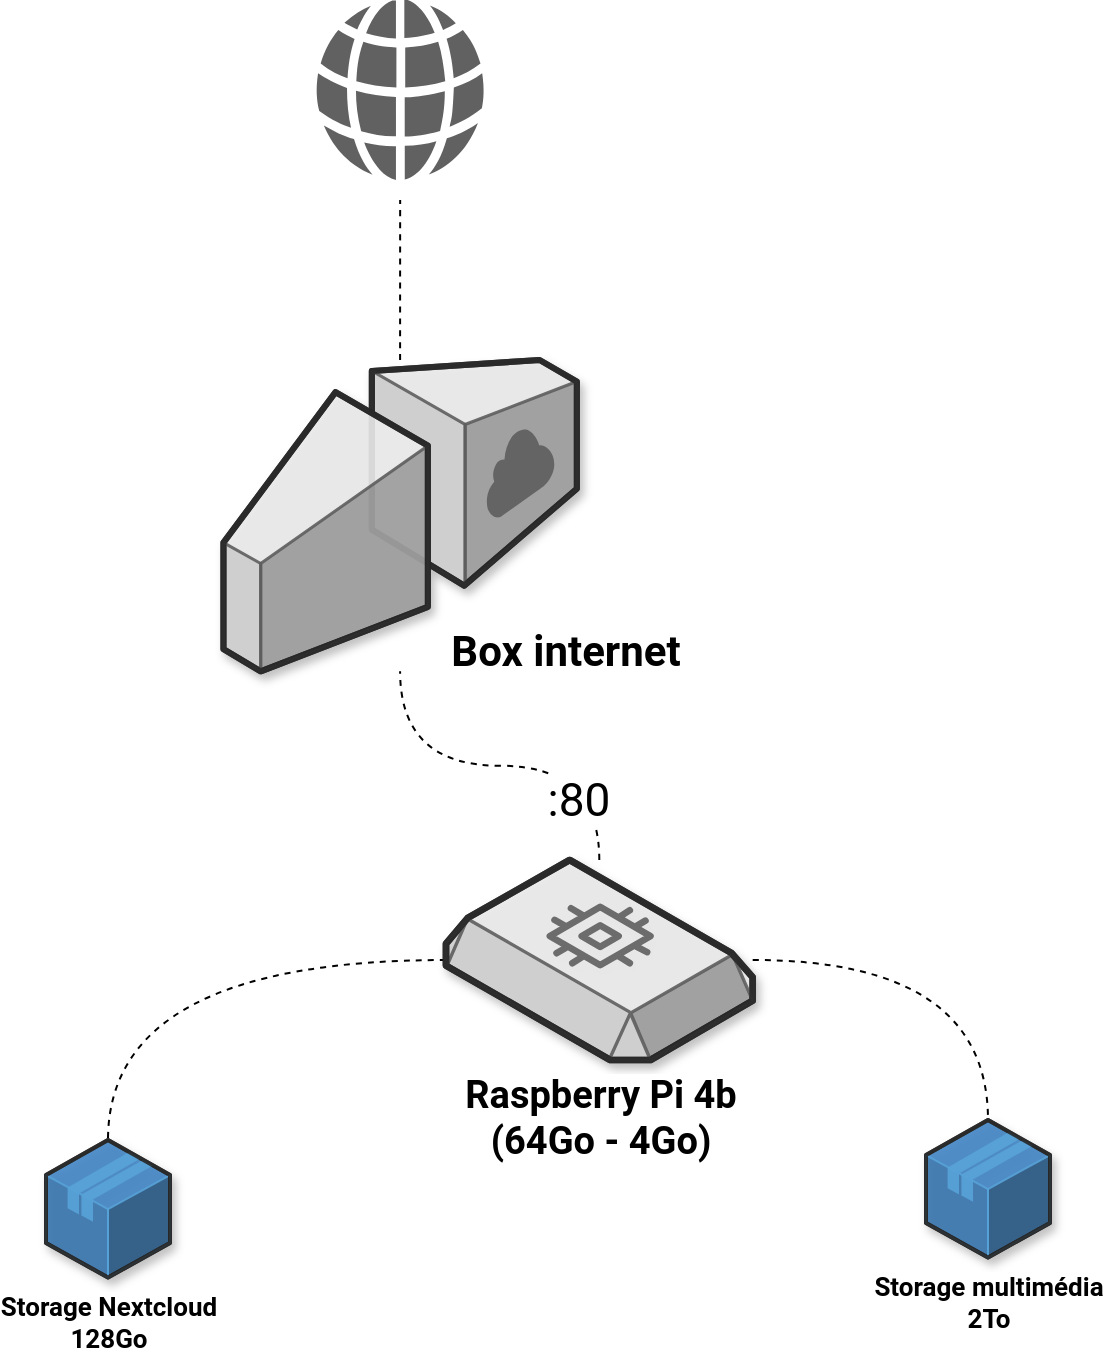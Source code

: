 <mxfile version="14.1.3" type="github" pages="3">
  <diagram id="dey2-_UVM89Uw2qqdMOH" name="Hardware">
    <mxGraphModel dx="1886" dy="874" grid="1" gridSize="10" guides="1" tooltips="1" connect="1" arrows="1" fold="1" page="1" pageScale="1" pageWidth="827" pageHeight="1169" math="0" shadow="0" extFonts="Roboto^https://fonts.googleapis.com/css?family=Roboto">
      <root>
        <mxCell id="Rhs4_uoNjugDsGz7mm6r-0" />
        <mxCell id="Rhs4_uoNjugDsGz7mm6r-1" parent="Rhs4_uoNjugDsGz7mm6r-0" />
        <mxCell id="Rhs4_uoNjugDsGz7mm6r-2" value="" style="pointerEvents=1;shadow=0;dashed=0;html=1;strokeColor=none;fillColor=#505050;labelPosition=center;verticalLabelPosition=bottom;verticalAlign=top;outlineConnect=0;align=center;shape=mxgraph.office.concepts.globe_internet;labelBackgroundColor=#ffffff;fontFamily=Garamond;fontSize=22;fontColor=#000000;opacity=90;" parent="Rhs4_uoNjugDsGz7mm6r-1" vertex="1">
          <mxGeometry x="324.87" width="84.43" height="90" as="geometry" />
        </mxCell>
        <mxCell id="Rhs4_uoNjugDsGz7mm6r-8" style="edgeStyle=orthogonalEdgeStyle;curved=1;rounded=0;orthogonalLoop=1;jettySize=auto;html=1;dashed=1;endArrow=none;endFill=0;fontFamily=Garamond;fontSize=22;fontColor=#000000;" parent="Rhs4_uoNjugDsGz7mm6r-1" source="Rhs4_uoNjugDsGz7mm6r-3" target="Rhs4_uoNjugDsGz7mm6r-6" edge="1">
          <mxGeometry relative="1" as="geometry" />
        </mxCell>
        <mxCell id="Rhs4_uoNjugDsGz7mm6r-9" style="edgeStyle=orthogonalEdgeStyle;curved=1;rounded=0;orthogonalLoop=1;jettySize=auto;html=1;dashed=1;endArrow=none;endFill=0;fontFamily=Garamond;fontSize=22;fontColor=#000000;" parent="Rhs4_uoNjugDsGz7mm6r-1" source="Rhs4_uoNjugDsGz7mm6r-3" target="Rhs4_uoNjugDsGz7mm6r-5" edge="1">
          <mxGeometry relative="1" as="geometry" />
        </mxCell>
        <mxCell id="-3U2eYCUA2ew7fMF2zdF-1" style="edgeStyle=orthogonalEdgeStyle;curved=1;rounded=0;orthogonalLoop=1;jettySize=auto;html=1;dashed=1;endArrow=none;endFill=0;fontFamily=Garamond;fontSize=22;fontColor=#000000;" parent="Rhs4_uoNjugDsGz7mm6r-1" source="Rhs4_uoNjugDsGz7mm6r-3" target="-3U2eYCUA2ew7fMF2zdF-0" edge="1">
          <mxGeometry relative="1" as="geometry" />
        </mxCell>
        <mxCell id="a15XGu0W07Xabe7JATBi-0" value=":80" style="edgeLabel;html=1;align=center;verticalAlign=middle;resizable=0;points=[];fontSize=23;fontFamily=Roboto;fontColor=#000000;" parent="-3U2eYCUA2ew7fMF2zdF-1" vertex="1" connectable="0">
          <mxGeometry x="-0.639" y="11" relative="1" as="geometry">
            <mxPoint x="-0.27" y="5" as="offset" />
          </mxGeometry>
        </mxCell>
        <mxCell id="Rhs4_uoNjugDsGz7mm6r-3" value="&lt;div style=&quot;font-size: 19px&quot;&gt;&lt;font style=&quot;font-size: 19px&quot;&gt;Raspberry Pi 4b &lt;br style=&quot;font-size: 19px&quot;&gt;&lt;/font&gt;&lt;/div&gt;&lt;div style=&quot;font-size: 19px&quot;&gt;&lt;font style=&quot;font-size: 19px&quot;&gt;(64Go - 4Go)&lt;/font&gt;&lt;/div&gt;" style="verticalLabelPosition=bottom;html=1;verticalAlign=top;strokeWidth=1;align=center;outlineConnect=0;dashed=0;outlineConnect=0;shape=mxgraph.aws3d.ebs2;fillColor=#ECECEC;strokeColor=#5E5E5E;aspect=fixed;shadow=1;labelBackgroundColor=#ffffff;fontFamily=Roboto;fontSize=19;fontColor=#000000;opacity=90;fontStyle=1" parent="Rhs4_uoNjugDsGz7mm6r-1" vertex="1">
          <mxGeometry x="390" y="430" width="153.34" height="100" as="geometry" />
        </mxCell>
        <mxCell id="Rhs4_uoNjugDsGz7mm6r-5" value="&lt;div style=&quot;font-size: 13px&quot;&gt;Storage Nextcloud&lt;/div&gt;&lt;div style=&quot;font-size: 13px&quot;&gt;128Go&lt;br style=&quot;font-size: 13px&quot;&gt;&lt;/div&gt;" style="verticalLabelPosition=bottom;html=1;verticalAlign=top;strokeWidth=1;align=center;outlineConnect=0;dashed=0;outlineConnect=0;shape=mxgraph.aws3d.application;fillColor=#4286c5;strokeColor=#57A2D8;aspect=fixed;shadow=1;labelBackgroundColor=#ffffff;fontFamily=Roboto;fontSize=13;fontColor=#000000;opacity=90;fontStyle=1" parent="Rhs4_uoNjugDsGz7mm6r-1" vertex="1">
          <mxGeometry x="190" y="570" width="62" height="68.8" as="geometry" />
        </mxCell>
        <mxCell id="Rhs4_uoNjugDsGz7mm6r-6" value="&lt;div&gt;Storage multimédia &lt;br&gt;&lt;/div&gt;&lt;div&gt;2To&lt;/div&gt;" style="verticalLabelPosition=bottom;html=1;verticalAlign=top;strokeWidth=1;align=center;outlineConnect=0;dashed=0;outlineConnect=0;shape=mxgraph.aws3d.application;fillColor=#4286c5;strokeColor=#57A2D8;aspect=fixed;shadow=1;labelBackgroundColor=#ffffff;fontFamily=Roboto;fontSize=13;fontColor=#000000;opacity=90;fontStyle=1" parent="Rhs4_uoNjugDsGz7mm6r-1" vertex="1">
          <mxGeometry x="630" y="560" width="62" height="68.8" as="geometry" />
        </mxCell>
        <mxCell id="-3U2eYCUA2ew7fMF2zdF-2" style="edgeStyle=orthogonalEdgeStyle;curved=1;rounded=0;orthogonalLoop=1;jettySize=auto;html=1;dashed=1;endArrow=none;endFill=0;fontFamily=Garamond;fontSize=22;fontColor=#000000;" parent="Rhs4_uoNjugDsGz7mm6r-1" source="-3U2eYCUA2ew7fMF2zdF-0" edge="1">
          <mxGeometry relative="1" as="geometry">
            <mxPoint x="367.08" y="100" as="targetPoint" />
          </mxGeometry>
        </mxCell>
        <mxCell id="-3U2eYCUA2ew7fMF2zdF-0" value="" style="verticalLabelPosition=bottom;html=1;verticalAlign=top;strokeWidth=1;align=center;outlineConnect=0;dashed=0;outlineConnect=0;shape=mxgraph.aws3d.internetGateway;fillColor=#ECECEC;strokeColor=#5E5E5E;aspect=fixed;shadow=1;labelBackgroundColor=#ffffff;fontFamily=Garamond;fontSize=22;fontColor=#000000;opacity=90;" parent="Rhs4_uoNjugDsGz7mm6r-1" vertex="1">
          <mxGeometry x="278.73" y="180" width="176.7" height="155.65" as="geometry" />
        </mxCell>
        <mxCell id="1lJmdTvQkXoUhlLH_btx-0" value="&lt;font style=&quot;font-size: 21px&quot;&gt;&lt;b&gt;Box internet&lt;br&gt;&lt;/b&gt;&lt;/font&gt;" style="text;html=1;strokeColor=none;fillColor=none;align=center;verticalAlign=middle;whiteSpace=wrap;rounded=0;shadow=1;labelBackgroundColor=#ffffff;fontFamily=Roboto;fontSize=19;fontColor=#000000;opacity=90;" parent="Rhs4_uoNjugDsGz7mm6r-1" vertex="1">
          <mxGeometry x="390" y="315.65" width="120" height="20" as="geometry" />
        </mxCell>
      </root>
    </mxGraphModel>
  </diagram>
  <diagram id="S9LHNPRBm1qsJoPzYEcS" name="Software">
    <mxGraphModel dx="2713" dy="874" grid="1" gridSize="10" guides="1" tooltips="1" connect="1" arrows="1" fold="1" page="1" pageScale="1" pageWidth="827" pageHeight="1169" math="0" shadow="0" extFonts="Roboto^https://fonts.googleapis.com/css?family=Roboto">
      <root>
        <mxCell id="5jvU46u17jYDR4MZLt9F-0" />
        <mxCell id="5jvU46u17jYDR4MZLt9F-1" parent="5jvU46u17jYDR4MZLt9F-0" />
        <mxCell id="3_Wbqj_5gp6mR6WRHqKk-25" style="edgeStyle=orthogonalEdgeStyle;curved=1;rounded=0;orthogonalLoop=1;jettySize=auto;html=1;dashed=1;endArrow=none;endFill=0;fontFamily=Garamond;fontSize=22;fontColor=#000000;" parent="5jvU46u17jYDR4MZLt9F-1" source="bRjVQh3te2Wh9cIUkogD-8" edge="1">
          <mxGeometry relative="1" as="geometry">
            <mxPoint x="352.17" y="170" as="targetPoint" />
          </mxGeometry>
        </mxCell>
        <mxCell id="bRjVQh3te2Wh9cIUkogD-8" value="" style="verticalLabelPosition=bottom;html=1;verticalAlign=top;strokeWidth=1;align=center;outlineConnect=0;dashed=0;outlineConnect=0;shape=mxgraph.aws3d.worker;fillColor=#ECECEC;strokeColor=#5E5E5E;aspect=fixed;" parent="5jvU46u17jYDR4MZLt9F-1" vertex="1">
          <mxGeometry x="285.57" y="270" width="133.2" height="90" as="geometry" />
        </mxCell>
        <mxCell id="bRjVQh3te2Wh9cIUkogD-23" value="" style="verticalLabelPosition=bottom;html=1;verticalAlign=top;strokeWidth=1;align=center;outlineConnect=0;dashed=0;outlineConnect=0;shape=mxgraph.aws3d.spot;aspect=fixed;fillColor=#FFFFFF;" parent="5jvU46u17jYDR4MZLt9F-1" vertex="1">
          <mxGeometry x="-126.0" y="540" width="539.08" height="313.01" as="geometry" />
        </mxCell>
        <mxCell id="diWJd8AKhdj01ChAPHTm-2" style="edgeStyle=orthogonalEdgeStyle;curved=1;rounded=0;orthogonalLoop=1;jettySize=auto;html=1;endArrow=none;endFill=0;" parent="5jvU46u17jYDR4MZLt9F-1" source="bRjVQh3te2Wh9cIUkogD-4" target="bRjVQh3te2Wh9cIUkogD-14" edge="1">
          <mxGeometry relative="1" as="geometry" />
        </mxCell>
        <mxCell id="diWJd8AKhdj01ChAPHTm-9" style="edgeStyle=orthogonalEdgeStyle;curved=1;rounded=0;orthogonalLoop=1;jettySize=auto;html=1;endArrow=none;endFill=0;fontFamily=Roboto;fontSize=24;fontColor=#FFFFFF;dashed=1;" parent="5jvU46u17jYDR4MZLt9F-1" source="bRjVQh3te2Wh9cIUkogD-4" target="bRjVQh3te2Wh9cIUkogD-8" edge="1">
          <mxGeometry relative="1" as="geometry" />
        </mxCell>
        <mxCell id="bRjVQh3te2Wh9cIUkogD-4" value="&lt;div&gt;Plex Server&lt;/div&gt;&lt;div&gt;plex.chinour.fr&lt;br&gt;&lt;/div&gt;" style="verticalLabelPosition=bottom;html=1;verticalAlign=top;strokeWidth=1;align=center;outlineConnect=0;dashed=0;outlineConnect=0;shape=mxgraph.aws3d.ami2;aspect=fixed;fillColor=#FF9900;strokeColor=#ffffff;fontColor=#FFFFFF;fontStyle=1" parent="5jvU46u17jYDR4MZLt9F-1" vertex="1">
          <mxGeometry x="132.54" y="600" width="74" height="50" as="geometry" />
        </mxCell>
        <mxCell id="diWJd8AKhdj01ChAPHTm-0" style="edgeStyle=orthogonalEdgeStyle;rounded=0;orthogonalLoop=1;jettySize=auto;html=1;endArrow=none;endFill=0;curved=1;" parent="5jvU46u17jYDR4MZLt9F-1" source="bRjVQh3te2Wh9cIUkogD-6" target="bRjVQh3te2Wh9cIUkogD-14" edge="1">
          <mxGeometry relative="1" as="geometry" />
        </mxCell>
        <mxCell id="diWJd8AKhdj01ChAPHTm-10" style="edgeStyle=orthogonalEdgeStyle;curved=1;rounded=0;orthogonalLoop=1;jettySize=auto;html=1;endArrow=none;endFill=0;fontFamily=Roboto;fontSize=24;fontColor=#FFFFFF;dashed=1;" parent="5jvU46u17jYDR4MZLt9F-1" source="bRjVQh3te2Wh9cIUkogD-6" target="bRjVQh3te2Wh9cIUkogD-8" edge="1">
          <mxGeometry relative="1" as="geometry" />
        </mxCell>
        <mxCell id="bRjVQh3te2Wh9cIUkogD-6" value="&lt;div&gt;Transmission&lt;/div&gt;&lt;div&gt;torrent.chinour.fr&lt;br&gt;&lt;/div&gt;" style="verticalLabelPosition=bottom;html=1;verticalAlign=top;strokeWidth=1;align=center;outlineConnect=0;dashed=0;outlineConnect=0;shape=mxgraph.aws3d.ami2;aspect=fixed;fillColor=#FF9900;strokeColor=#ffffff;fontColor=#FFFFFF;fontStyle=1" parent="5jvU46u17jYDR4MZLt9F-1" vertex="1">
          <mxGeometry x="206.54" y="671.51" width="74" height="50" as="geometry" />
        </mxCell>
        <mxCell id="bRjVQh3te2Wh9cIUkogD-14" value="&lt;div&gt;Storage 2To&lt;/div&gt;&lt;div&gt;/mediastorage&lt;br&gt;&lt;/div&gt;" style="verticalLabelPosition=bottom;html=1;verticalAlign=top;strokeWidth=1;align=center;outlineConnect=0;dashed=0;outlineConnect=0;shape=mxgraph.aws3d.application;fillColor=#4286c5;strokeColor=#57A2D8;aspect=fixed;fontColor=#FFFFFF;fontStyle=1" parent="5jvU46u17jYDR4MZLt9F-1" vertex="1">
          <mxGeometry x="60.54" y="690.0" width="62" height="68.8" as="geometry" />
        </mxCell>
        <mxCell id="bRjVQh3te2Wh9cIUkogD-24" value="" style="verticalLabelPosition=bottom;html=1;verticalAlign=top;strokeWidth=1;align=center;outlineConnect=0;dashed=0;outlineConnect=0;shape=mxgraph.aws3d.spot;aspect=fixed;fillColor=#FFFFFF;" parent="5jvU46u17jYDR4MZLt9F-1" vertex="1">
          <mxGeometry x="-220.0" y="280" width="456.9" height="265.29" as="geometry" />
        </mxCell>
        <mxCell id="3_Wbqj_5gp6mR6WRHqKk-17" style="edgeStyle=orthogonalEdgeStyle;curved=1;rounded=0;orthogonalLoop=1;jettySize=auto;html=1;endArrow=none;endFill=0;fontFamily=Garamond;fontSize=22;fontColor=#000000;" parent="5jvU46u17jYDR4MZLt9F-1" source="bRjVQh3te2Wh9cIUkogD-5" target="bRjVQh3te2Wh9cIUkogD-15" edge="1">
          <mxGeometry relative="1" as="geometry" />
        </mxCell>
        <mxCell id="3_Wbqj_5gp6mR6WRHqKk-24" style="edgeStyle=orthogonalEdgeStyle;curved=1;rounded=0;orthogonalLoop=1;jettySize=auto;html=1;endArrow=none;endFill=0;fontFamily=Garamond;fontSize=22;fontColor=#000000;dashed=1;" parent="5jvU46u17jYDR4MZLt9F-1" source="bRjVQh3te2Wh9cIUkogD-5" target="bRjVQh3te2Wh9cIUkogD-8" edge="1">
          <mxGeometry relative="1" as="geometry" />
        </mxCell>
        <mxCell id="bRjVQh3te2Wh9cIUkogD-5" value="&lt;div&gt;Nextcloud&lt;/div&gt;&lt;div&gt;cloud.chinour.fr&lt;br&gt;&lt;/div&gt;" style="verticalLabelPosition=bottom;html=1;verticalAlign=top;strokeWidth=1;align=center;outlineConnect=0;dashed=0;outlineConnect=0;shape=mxgraph.aws3d.ami2;aspect=fixed;fillColor=#FF9900;strokeColor=#ffffff;fontColor=#FFFFFF;fontFamily=Roboto;fontStyle=1" parent="5jvU46u17jYDR4MZLt9F-1" vertex="1">
          <mxGeometry x="54.54" y="360.0" width="74" height="50" as="geometry" />
        </mxCell>
        <mxCell id="bRjVQh3te2Wh9cIUkogD-15" value="&lt;div&gt;Storage 500Go&lt;/div&gt;&lt;div&gt;/cloud&lt;br&gt;&lt;/div&gt;" style="verticalLabelPosition=bottom;html=1;verticalAlign=top;strokeWidth=1;align=center;outlineConnect=0;dashed=0;outlineConnect=0;shape=mxgraph.aws3d.application;fillColor=#4286c5;strokeColor=#57A2D8;aspect=fixed;fontColor=#FFFFFF;fontStyle=1" parent="5jvU46u17jYDR4MZLt9F-1" vertex="1">
          <mxGeometry x="-57.31" y="395.39" width="49.21" height="54.61" as="geometry" />
        </mxCell>
        <mxCell id="bRjVQh3te2Wh9cIUkogD-70" value="&lt;font style=&quot;font-size: 28px;&quot;&gt;Traefik&lt;/font&gt;" style="text;html=1;strokeColor=none;fillColor=none;align=center;verticalAlign=middle;whiteSpace=wrap;rounded=0;fontStyle=1;fontFamily=Roboto;FType=g;fontSize=28;" parent="5jvU46u17jYDR4MZLt9F-1" vertex="1">
          <mxGeometry x="170" y="260" width="171.39" height="30" as="geometry" />
        </mxCell>
        <mxCell id="bRjVQh3te2Wh9cIUkogD-25" value="" style="verticalLabelPosition=bottom;html=1;verticalAlign=top;strokeWidth=1;align=center;outlineConnect=0;dashed=0;outlineConnect=0;shape=mxgraph.aws3d.spot;aspect=fixed;fillColor=#FFFFFF;" parent="5jvU46u17jYDR4MZLt9F-1" vertex="1">
          <mxGeometry x="414" y="490" width="528.86" height="307.09" as="geometry" />
        </mxCell>
        <mxCell id="diWJd8AKhdj01ChAPHTm-13" style="edgeStyle=orthogonalEdgeStyle;curved=1;rounded=0;orthogonalLoop=1;jettySize=auto;html=1;dashed=1;endArrow=none;endFill=0;fontFamily=Roboto;fontSize=28;fontColor=#FFFFFF;" parent="5jvU46u17jYDR4MZLt9F-1" source="bRjVQh3te2Wh9cIUkogD-42" target="bRjVQh3te2Wh9cIUkogD-8" edge="1">
          <mxGeometry relative="1" as="geometry" />
        </mxCell>
        <mxCell id="bRjVQh3te2Wh9cIUkogD-42" value="&lt;div&gt;Ellias&lt;/div&gt;&lt;div&gt;alias.chinour.fr&lt;br&gt;&lt;/div&gt;" style="verticalLabelPosition=bottom;html=1;verticalAlign=top;strokeWidth=1;align=center;outlineConnect=0;dashed=0;outlineConnect=0;shape=mxgraph.aws3d.ami2;aspect=fixed;fillColor=#FF9900;strokeColor=#ffffff;fontStyle=1;fontColor=#FFFFFF;" parent="5jvU46u17jYDR4MZLt9F-1" vertex="1">
          <mxGeometry x="641.43" y="680.22" width="74" height="50" as="geometry" />
        </mxCell>
        <mxCell id="diWJd8AKhdj01ChAPHTm-14" style="edgeStyle=orthogonalEdgeStyle;curved=1;rounded=0;orthogonalLoop=1;jettySize=auto;html=1;dashed=1;endArrow=none;endFill=0;fontFamily=Roboto;fontSize=28;fontColor=#FFFFFF;" parent="5jvU46u17jYDR4MZLt9F-1" source="bRjVQh3te2Wh9cIUkogD-43" target="bRjVQh3te2Wh9cIUkogD-8" edge="1">
          <mxGeometry relative="1" as="geometry" />
        </mxCell>
        <mxCell id="bRjVQh3te2Wh9cIUkogD-43" value="&lt;div&gt;Sandbox&lt;/div&gt;&lt;div&gt;chinour.dev/[projet]&lt;br&gt;&lt;/div&gt;" style="verticalLabelPosition=bottom;html=1;verticalAlign=top;strokeWidth=1;align=center;outlineConnect=0;dashed=0;outlineConnect=0;shape=mxgraph.aws3d.ami2;aspect=fixed;fillColor=#FF9900;strokeColor=#ffffff;fontStyle=1;fontColor=#FFFFFF;" parent="5jvU46u17jYDR4MZLt9F-1" vertex="1">
          <mxGeometry x="551.43" y="587.09" width="74" height="50" as="geometry" />
        </mxCell>
        <mxCell id="diWJd8AKhdj01ChAPHTm-18" value="" style="group" parent="5jvU46u17jYDR4MZLt9F-1" vertex="1" connectable="0">
          <mxGeometry x="480" y="260.91" width="378.33" height="168.63" as="geometry" />
        </mxCell>
        <mxCell id="bRjVQh3te2Wh9cIUkogD-84" value="&lt;div&gt;Chaque application tourne dans son propre environnement dockerisé&lt;/div&gt;&lt;div&gt;&lt;br&gt;&lt;/div&gt;" style="rounded=1;strokeWidth=2;fillWeight=4;hachureGap=8;hachureAngle=45;sketch=1;fontSize=16;fontStyle=1;whiteSpace=wrap;html=1;fontFamily=Roboto;labelBackgroundColor=none;fillColor=#E6E6E6;verticalAlign=bottom;" parent="diWJd8AKhdj01ChAPHTm-18" vertex="1">
          <mxGeometry width="378.33" height="168.63" as="geometry" />
        </mxCell>
        <mxCell id="diWJd8AKhdj01ChAPHTm-17" value="" style="aspect=fixed;html=1;points=[];align=center;image;fontSize=12;image=img/lib/mscae/Docker.svg;labelBackgroundColor=none;fillColor=#E6E6E6;" parent="diWJd8AKhdj01ChAPHTm-18" vertex="1">
          <mxGeometry x="137.33" y="7.49" width="103.67" height="85.01" as="geometry" />
        </mxCell>
        <mxCell id="diWJd8AKhdj01ChAPHTm-22" value="And more..." style="verticalLabelPosition=bottom;html=1;verticalAlign=top;strokeWidth=1;align=center;outlineConnect=0;dashed=0;outlineConnect=0;shape=mxgraph.aws3d.ami2;aspect=fixed;fillColor=#FF9900;strokeColor=#ffffff;fontStyle=1;fontColor=#FFFFFF;" parent="5jvU46u17jYDR4MZLt9F-1" vertex="1">
          <mxGeometry x="694" y="587.09" width="74" height="50" as="geometry" />
        </mxCell>
        <mxCell id="3_Wbqj_5gp6mR6WRHqKk-11" value="" style="group" parent="5jvU46u17jYDR4MZLt9F-1" vertex="1" connectable="0">
          <mxGeometry x="-57.306" y="549.785" width="205.912" height="130.431" as="geometry" />
        </mxCell>
        <mxCell id="bRjVQh3te2Wh9cIUkogD-72" value="Media Center" style="text;html=1;strokeColor=none;fillColor=none;align=center;verticalAlign=middle;whiteSpace=wrap;rounded=0;fontStyle=1;fontFamily=Roboto;FType=g;fontSize=24;fontColor=#FFFFFF;rotation=-30;" parent="3_Wbqj_5gp6mR6WRHqKk-11" vertex="1">
          <mxGeometry x="-10.154" y="55.215" width="226.22" height="20" as="geometry" />
        </mxCell>
        <mxCell id="3_Wbqj_5gp6mR6WRHqKk-4" value="" style="aspect=fixed;pointerEvents=1;shadow=0;dashed=0;html=1;strokeColor=none;labelPosition=center;verticalLabelPosition=bottom;verticalAlign=top;align=center;shape=mxgraph.mscae.general.video;labelBackgroundColor=none;fontFamily=Garamond;fontSize=22;fontColor=#000000;rotation=-30;fillColor=#FFFFFF;" parent="3_Wbqj_5gp6mR6WRHqKk-11" vertex="1">
          <mxGeometry x="14.756" y="101.305" width="19.4" height="19.8" as="geometry" />
        </mxCell>
        <mxCell id="3_Wbqj_5gp6mR6WRHqKk-12" value="" style="group" parent="5jvU46u17jYDR4MZLt9F-1" vertex="1" connectable="0">
          <mxGeometry x="-172.856" y="280.005" width="205.912" height="130.431" as="geometry" />
        </mxCell>
        <mxCell id="3_Wbqj_5gp6mR6WRHqKk-16" value="" style="group" parent="3_Wbqj_5gp6mR6WRHqKk-12" vertex="1" connectable="0">
          <mxGeometry x="-1.421e-14" width="205.912" height="130.431" as="geometry" />
        </mxCell>
        <mxCell id="3_Wbqj_5gp6mR6WRHqKk-13" value="Cloud" style="text;html=1;strokeColor=none;fillColor=none;align=center;verticalAlign=middle;whiteSpace=wrap;rounded=0;fontStyle=1;fontFamily=Roboto;FType=g;fontSize=24;fontColor=#FFFFFF;rotation=-30;" parent="3_Wbqj_5gp6mR6WRHqKk-16" vertex="1">
          <mxGeometry x="-10.154" y="55.215" width="226.22" height="20" as="geometry" />
        </mxCell>
        <mxCell id="3_Wbqj_5gp6mR6WRHqKk-15" value="" style="aspect=fixed;pointerEvents=1;shadow=0;dashed=0;html=1;strokeColor=none;labelPosition=center;verticalLabelPosition=bottom;verticalAlign=top;align=center;shape=mxgraph.azure.cloud;labelBackgroundColor=none;fontFamily=Garamond;fontSize=22;fontColor=#000000;opacity=90;rotation=-30;fillColor=#FFFFFF;" parent="3_Wbqj_5gp6mR6WRHqKk-16" vertex="1">
          <mxGeometry x="45.996" y="80.585" width="30" height="19.2" as="geometry" />
        </mxCell>
        <mxCell id="3_Wbqj_5gp6mR6WRHqKk-21" value="" style="group" parent="5jvU46u17jYDR4MZLt9F-1" vertex="1" connectable="0">
          <mxGeometry x="686.414" y="506.655" width="205.912" height="130.431" as="geometry" />
        </mxCell>
        <mxCell id="diWJd8AKhdj01ChAPHTm-16" value="Applications" style="text;html=1;strokeColor=none;fillColor=none;align=center;verticalAlign=middle;whiteSpace=wrap;rounded=0;fontStyle=1;fontFamily=Roboto;FType=g;fontSize=24;fontColor=#FFFFFF;rotation=30;" parent="3_Wbqj_5gp6mR6WRHqKk-21" vertex="1">
          <mxGeometry x="-10.154" y="55.215" width="226.22" height="20" as="geometry" />
        </mxCell>
        <mxCell id="3_Wbqj_5gp6mR6WRHqKk-20" value="" style="aspect=fixed;pointerEvents=1;shadow=0;dashed=0;html=1;strokeColor=none;labelPosition=center;verticalLabelPosition=bottom;verticalAlign=top;align=center;shape=mxgraph.mscae.enterprise.app_generic;labelBackgroundColor=none;fontFamily=Garamond;fontSize=22;fontColor=#000000;opacity=90;rotation=30;fillColor=#FFFFFF;" parent="3_Wbqj_5gp6mR6WRHqKk-21" vertex="1">
          <mxGeometry x="9" y="8" width="30" height="23.4" as="geometry" />
        </mxCell>
        <mxCell id="3_Wbqj_5gp6mR6WRHqKk-26" value=":443" style="text;html=1;align=center;verticalAlign=middle;resizable=0;points=[];autosize=1;fontSize=22;fontFamily=Garamond;fontColor=#000000;labelBackgroundColor=#ffffff;" parent="5jvU46u17jYDR4MZLt9F-1" vertex="1">
          <mxGeometry x="322.17" y="205.98" width="60" height="30" as="geometry" />
        </mxCell>
        <mxCell id="3_Wbqj_5gp6mR6WRHqKk-27" value="" style="pointerEvents=1;shadow=0;dashed=0;html=1;strokeColor=none;fillColor=#505050;labelPosition=center;verticalLabelPosition=bottom;verticalAlign=top;outlineConnect=0;align=center;shape=mxgraph.office.concepts.globe_internet;labelBackgroundColor=#ffffff;fontFamily=Garamond;fontSize=22;fontColor=#000000;opacity=90;" parent="5jvU46u17jYDR4MZLt9F-1" vertex="1">
          <mxGeometry x="309.95" y="70" width="84.43" height="90" as="geometry" />
        </mxCell>
      </root>
    </mxGraphModel>
  </diagram>
  <diagram id="29A75E-vHud8_DeC_cHA" name="Storage">
    <mxGraphModel dx="1886" dy="874" grid="1" gridSize="10" guides="1" tooltips="1" connect="1" arrows="1" fold="1" page="1" pageScale="1" pageWidth="827" pageHeight="1169" math="0" shadow="0">
      <root>
        <mxCell id="fNHqkD8roJVdE6ToBNQt-0" />
        <mxCell id="fNHqkD8roJVdE6ToBNQt-1" parent="fNHqkD8roJVdE6ToBNQt-0" />
        <mxCell id="fNHqkD8roJVdE6ToBNQt-9" style="edgeStyle=orthogonalEdgeStyle;curved=1;rounded=0;orthogonalLoop=1;jettySize=auto;html=1;dashed=1;endArrow=none;endFill=0;fontFamily=Roboto;fontSize=23;fontColor=#000000;" parent="fNHqkD8roJVdE6ToBNQt-1" source="fNHqkD8roJVdE6ToBNQt-2" target="fNHqkD8roJVdE6ToBNQt-5" edge="1">
          <mxGeometry relative="1" as="geometry" />
        </mxCell>
        <mxCell id="fNHqkD8roJVdE6ToBNQt-11" style="edgeStyle=orthogonalEdgeStyle;curved=1;rounded=0;orthogonalLoop=1;jettySize=auto;html=1;dashed=1;endArrow=none;endFill=0;fontFamily=Roboto;fontSize=23;fontColor=#000000;" parent="fNHqkD8roJVdE6ToBNQt-1" source="fNHqkD8roJVdE6ToBNQt-2" target="fNHqkD8roJVdE6ToBNQt-7" edge="1">
          <mxGeometry relative="1" as="geometry" />
        </mxCell>
        <mxCell id="fNHqkD8roJVdE6ToBNQt-2" value="&lt;div style=&quot;font-size: 20px&quot;&gt;Internal storage&lt;/div&gt;&lt;div style=&quot;font-size: 20px&quot;&gt;64Go&lt;br style=&quot;font-size: 20px&quot;&gt;&lt;/div&gt;" style="verticalLabelPosition=bottom;html=1;verticalAlign=top;strokeWidth=1;align=center;outlineConnect=0;dashed=0;outlineConnect=0;shape=mxgraph.aws3d.application;fillColor=#4286c5;strokeColor=#57A2D8;aspect=fixed;shadow=1;labelBackgroundColor=#ffffff;fontFamily=Roboto;fontSize=20;fontColor=#000000;opacity=90;" parent="fNHqkD8roJVdE6ToBNQt-1" vertex="1">
          <mxGeometry x="380" y="270" width="62" height="68.8" as="geometry" />
        </mxCell>
        <mxCell id="fNHqkD8roJVdE6ToBNQt-8" style="edgeStyle=orthogonalEdgeStyle;curved=1;rounded=0;orthogonalLoop=1;jettySize=auto;html=1;dashed=1;endArrow=none;endFill=0;fontFamily=Roboto;fontSize=23;fontColor=#000000;" parent="fNHqkD8roJVdE6ToBNQt-1" source="fNHqkD8roJVdE6ToBNQt-4" target="fNHqkD8roJVdE6ToBNQt-2" edge="1">
          <mxGeometry relative="1" as="geometry" />
        </mxCell>
        <mxCell id="fNHqkD8roJVdE6ToBNQt-17" style="edgeStyle=orthogonalEdgeStyle;curved=1;rounded=0;orthogonalLoop=1;jettySize=auto;html=1;dashed=1;endArrow=none;endFill=0;fontFamily=Roboto;fontSize=23;fontColor=#000000;" parent="fNHqkD8roJVdE6ToBNQt-1" source="fNHqkD8roJVdE6ToBNQt-4" target="fNHqkD8roJVdE6ToBNQt-16" edge="1">
          <mxGeometry relative="1" as="geometry" />
        </mxCell>
        <mxCell id="fNHqkD8roJVdE6ToBNQt-4" value="" style="verticalLabelPosition=bottom;html=1;verticalAlign=top;strokeWidth=1;align=center;outlineConnect=0;dashed=0;outlineConnect=0;shape=mxgraph.aws3d.ebs2;fillColor=#ECECEC;strokeColor=#5E5E5E;aspect=fixed;shadow=1;labelBackgroundColor=#ffffff;fontFamily=Roboto;fontSize=23;fontColor=#000000;opacity=90;" parent="fNHqkD8roJVdE6ToBNQt-1" vertex="1">
          <mxGeometry x="610" y="110" width="168.67" height="110" as="geometry" />
        </mxCell>
        <mxCell id="fNHqkD8roJVdE6ToBNQt-5" value="&lt;div style=&quot;font-size: 13px&quot;&gt;/&lt;/div&gt;" style="verticalLabelPosition=bottom;html=1;verticalAlign=top;strokeWidth=1;align=center;outlineConnect=0;dashed=0;outlineConnect=0;shape=mxgraph.aws3d.application2;fillColor=#86E83A;strokeColor=#B0F373;aspect=fixed;shadow=1;labelBackgroundColor=#ffffff;fontFamily=Roboto;fontSize=13;fontColor=#000000;opacity=90;" parent="fNHqkD8roJVdE6ToBNQt-1" vertex="1">
          <mxGeometry x="280" y="460" width="62" height="53" as="geometry" />
        </mxCell>
        <mxCell id="fNHqkD8roJVdE6ToBNQt-7" value="&lt;div style=&quot;font-size: 13px&quot;&gt;/applications&lt;/div&gt;" style="verticalLabelPosition=bottom;html=1;verticalAlign=top;strokeWidth=1;align=center;outlineConnect=0;dashed=0;outlineConnect=0;shape=mxgraph.aws3d.application2;fillColor=#86E83A;strokeColor=#B0F373;aspect=fixed;shadow=1;labelBackgroundColor=#ffffff;fontFamily=Roboto;fontSize=13;fontColor=#000000;opacity=90;" parent="fNHqkD8roJVdE6ToBNQt-1" vertex="1">
          <mxGeometry x="480" y="460" width="62" height="53" as="geometry" />
        </mxCell>
        <mxCell id="fNHqkD8roJVdE6ToBNQt-13" style="edgeStyle=orthogonalEdgeStyle;curved=1;rounded=0;orthogonalLoop=1;jettySize=auto;html=1;dashed=1;endArrow=none;endFill=0;fontFamily=Roboto;fontSize=23;fontColor=#000000;" parent="fNHqkD8roJVdE6ToBNQt-1" source="fNHqkD8roJVdE6ToBNQt-12" target="fNHqkD8roJVdE6ToBNQt-4" edge="1">
          <mxGeometry relative="1" as="geometry" />
        </mxCell>
        <mxCell id="fNHqkD8roJVdE6ToBNQt-15" style="edgeStyle=orthogonalEdgeStyle;curved=1;rounded=0;orthogonalLoop=1;jettySize=auto;html=1;dashed=1;endArrow=none;endFill=0;fontFamily=Roboto;fontSize=23;fontColor=#000000;" parent="fNHqkD8roJVdE6ToBNQt-1" source="fNHqkD8roJVdE6ToBNQt-12" target="fNHqkD8roJVdE6ToBNQt-14" edge="1">
          <mxGeometry relative="1" as="geometry" />
        </mxCell>
        <mxCell id="fNHqkD8roJVdE6ToBNQt-12" value="&lt;div style=&quot;font-size: 20px&quot;&gt;Media Storage&lt;/div&gt;2To" style="verticalLabelPosition=bottom;html=1;verticalAlign=top;strokeWidth=1;align=center;outlineConnect=0;dashed=0;outlineConnect=0;shape=mxgraph.aws3d.application;fillColor=#4286c5;strokeColor=#57A2D8;aspect=fixed;shadow=1;labelBackgroundColor=#ffffff;fontFamily=Roboto;fontSize=20;fontColor=#000000;opacity=90;" parent="fNHqkD8roJVdE6ToBNQt-1" vertex="1">
          <mxGeometry x="663.34" y="270" width="62" height="68.8" as="geometry" />
        </mxCell>
        <mxCell id="fNHqkD8roJVdE6ToBNQt-14" value="&lt;div style=&quot;font-size: 13px;&quot;&gt;/mediastorage&lt;/div&gt;&lt;div style=&quot;font-size: 13px;&quot;&gt;2To&lt;br style=&quot;font-size: 13px;&quot;&gt;&lt;/div&gt;" style="verticalLabelPosition=bottom;html=1;verticalAlign=top;strokeWidth=1;align=center;outlineConnect=0;dashed=0;outlineConnect=0;shape=mxgraph.aws3d.application2;fillColor=#86E83A;strokeColor=#B0F373;aspect=fixed;shadow=1;labelBackgroundColor=#ffffff;fontFamily=Roboto;fontSize=13;fontColor=#000000;opacity=90;" parent="fNHqkD8roJVdE6ToBNQt-1" vertex="1">
          <mxGeometry x="663.34" y="460" width="62" height="53" as="geometry" />
        </mxCell>
        <mxCell id="ZnOtC6dD8n6xgyg9IzbI-1" style="edgeStyle=orthogonalEdgeStyle;curved=1;rounded=0;orthogonalLoop=1;jettySize=auto;html=1;dashed=1;endArrow=none;endFill=0;fontFamily=Roboto;fontSize=13;fontColor=#000000;" parent="fNHqkD8roJVdE6ToBNQt-1" source="fNHqkD8roJVdE6ToBNQt-16" target="ZnOtC6dD8n6xgyg9IzbI-0" edge="1">
          <mxGeometry relative="1" as="geometry" />
        </mxCell>
        <mxCell id="fNHqkD8roJVdE6ToBNQt-16" value="&lt;div style=&quot;font-size: 20px&quot;&gt;Cloud Storage&lt;/div&gt;&lt;div style=&quot;font-size: 20px&quot;&gt;128Go&lt;br style=&quot;font-size: 20px&quot;&gt;&lt;/div&gt;" style="verticalLabelPosition=bottom;html=1;verticalAlign=top;strokeWidth=1;align=center;outlineConnect=0;dashed=0;outlineConnect=0;shape=mxgraph.aws3d.application;fillColor=#4286c5;strokeColor=#57A2D8;aspect=fixed;shadow=1;labelBackgroundColor=#ffffff;fontFamily=Roboto;fontSize=20;fontColor=#000000;opacity=90;" parent="fNHqkD8roJVdE6ToBNQt-1" vertex="1">
          <mxGeometry x="940" y="270" width="62" height="68.8" as="geometry" />
        </mxCell>
        <mxCell id="ZnOtC6dD8n6xgyg9IzbI-0" value="&lt;div style=&quot;font-size: 13px&quot;&gt;/cloud&lt;/div&gt;&lt;div style=&quot;font-size: 13px&quot;&gt;128Go&lt;br style=&quot;font-size: 13px&quot;&gt;&lt;/div&gt;" style="verticalLabelPosition=bottom;html=1;verticalAlign=top;strokeWidth=1;align=center;outlineConnect=0;dashed=0;outlineConnect=0;shape=mxgraph.aws3d.application2;fillColor=#86E83A;strokeColor=#B0F373;aspect=fixed;shadow=1;labelBackgroundColor=#ffffff;fontFamily=Roboto;fontSize=13;fontColor=#000000;opacity=90;" parent="fNHqkD8roJVdE6ToBNQt-1" vertex="1">
          <mxGeometry x="940" y="460" width="62" height="53" as="geometry" />
        </mxCell>
        <mxCell id="ZnOtC6dD8n6xgyg9IzbI-6" value="Raspberry Pi 4b" style="text;html=1;strokeColor=none;fillColor=none;align=center;verticalAlign=middle;whiteSpace=wrap;rounded=0;shadow=1;labelBackgroundColor=#ffffff;fontFamily=Roboto;fontSize=24;fontColor=#000000;opacity=90;fontStyle=1" parent="fNHqkD8roJVdE6ToBNQt-1" vertex="1">
          <mxGeometry x="730" y="110" width="196.66" height="20" as="geometry" />
        </mxCell>
      </root>
    </mxGraphModel>
  </diagram>
</mxfile>
